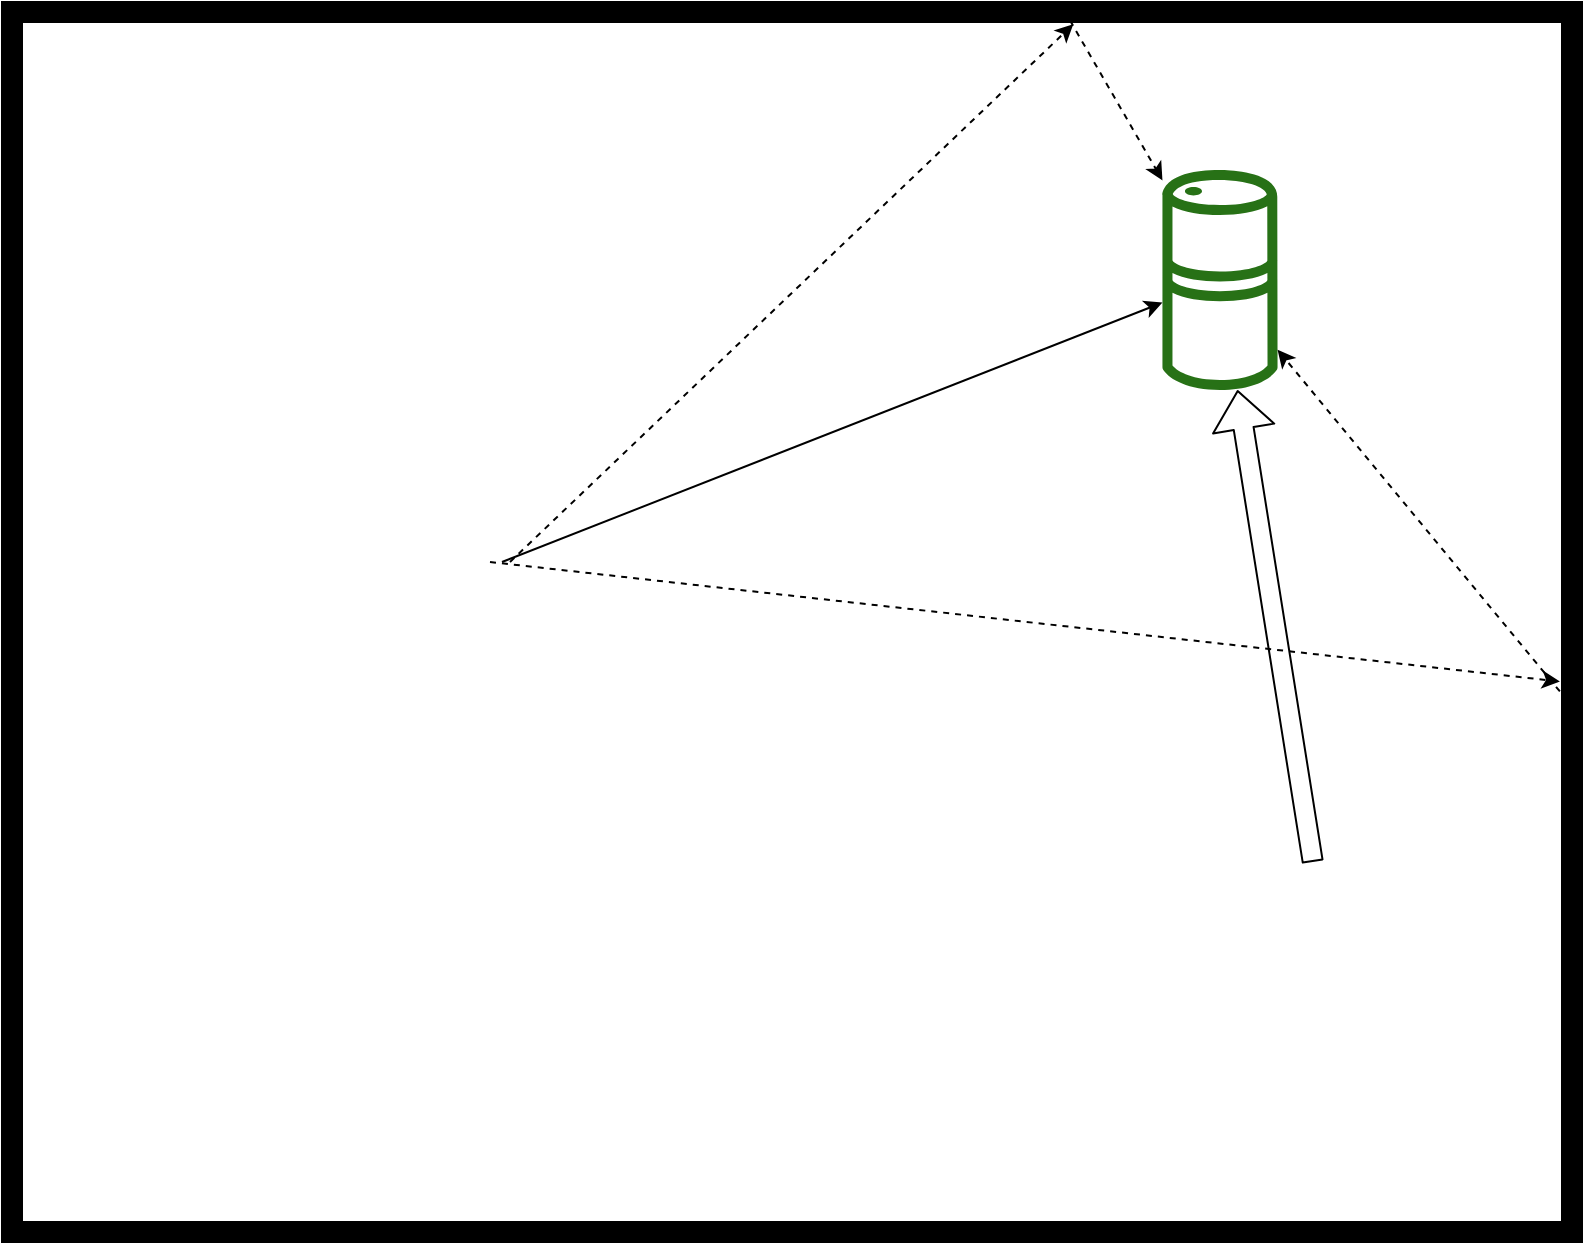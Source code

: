 <mxfile version="10.7.1" type="github"><diagram id="8r5Im1--TehJvG1SZ7P5" name="Page-1"><mxGraphModel dx="1874" dy="1155" grid="1" gridSize="10" guides="1" tooltips="1" connect="1" arrows="1" fold="1" page="1" pageScale="1" pageWidth="1169" pageHeight="827" math="0" shadow="0"><root><mxCell id="0"/><mxCell id="1" parent="0"/><mxCell id="9BDincF0KeumUk5wJfZw-5" value="" style="shape=image;html=1;verticalAlign=top;verticalLabelPosition=bottom;labelBackgroundColor=#ffffff;imageAspect=0;aspect=fixed;image=https://cdn4.iconfinder.com/data/icons/stick-figures-in-motion/100/stickfigure_9-128.png" parent="1" vertex="1"><mxGeometry x="280" y="420" width="208" height="208" as="geometry"/></mxCell><mxCell id="9BDincF0KeumUk5wJfZw-2" value="" style="outlineConnect=0;fontColor=#232F3E;gradientColor=none;fillColor=#277116;strokeColor=none;dashed=0;verticalLabelPosition=bottom;verticalAlign=top;align=center;html=1;fontSize=12;fontStyle=0;aspect=fixed;pointerEvents=1;shape=mxgraph.aws4.echo;" parent="1" vertex="1"><mxGeometry x="720" y="224" width="58" height="110" as="geometry"/></mxCell><mxCell id="9BDincF0KeumUk5wJfZw-6" value="" style="verticalLabelPosition=bottom;html=1;verticalAlign=top;align=center;shape=mxgraph.floorplan.room;fillColor=#000000;" parent="1" vertex="1"><mxGeometry x="140" y="140" width="790" height="620" as="geometry"/></mxCell><mxCell id="9BDincF0KeumUk5wJfZw-7" value="" style="endArrow=classic;html=1;" parent="1" target="9BDincF0KeumUk5wJfZw-2" edge="1"><mxGeometry width="50" height="50" relative="1" as="geometry"><mxPoint x="390" y="420" as="sourcePoint"/><mxPoint x="620" y="390" as="targetPoint"/></mxGeometry></mxCell><mxCell id="9BDincF0KeumUk5wJfZw-8" value="" style="endArrow=classic;html=1;exitX=0.5;exitY=0;exitDx=0;exitDy=0;entryX=0.986;entryY=0.548;entryDx=0;entryDy=0;entryPerimeter=0;dashed=1;" parent="1" source="9BDincF0KeumUk5wJfZw-5" target="9BDincF0KeumUk5wJfZw-6" edge="1"><mxGeometry width="50" height="50" relative="1" as="geometry"><mxPoint x="810" y="520" as="sourcePoint"/><mxPoint x="860" y="470" as="targetPoint"/></mxGeometry></mxCell><mxCell id="9BDincF0KeumUk5wJfZw-18" value="" style="endArrow=none;dashed=1;html=1;entryX=0.994;entryY=0.545;entryDx=0;entryDy=0;entryPerimeter=0;" parent="1" source="9BDincF0KeumUk5wJfZw-2" edge="1"><mxGeometry width="50" height="50" relative="1" as="geometry"><mxPoint x="777.804" y="311.569" as="sourcePoint"/><mxPoint x="772" y="334" as="targetPoint"/></mxGeometry></mxCell><mxCell id="9BDincF0KeumUk5wJfZw-22" value="" style="endArrow=classic;html=1;exitX=0.986;exitY=0.556;exitDx=0;exitDy=0;exitPerimeter=0;dashed=1;" parent="1" source="9BDincF0KeumUk5wJfZw-6" target="9BDincF0KeumUk5wJfZw-2" edge="1"><mxGeometry width="50" height="50" relative="1" as="geometry"><mxPoint x="790" y="400" as="sourcePoint"/><mxPoint x="840" y="350" as="targetPoint"/></mxGeometry></mxCell><mxCell id="9BDincF0KeumUk5wJfZw-23" value="" style="endArrow=classic;html=1;entryX=0.678;entryY=0.018;entryDx=0;entryDy=0;entryPerimeter=0;dashed=1;" parent="1" target="9BDincF0KeumUk5wJfZw-6" edge="1"><mxGeometry width="50" height="50" relative="1" as="geometry"><mxPoint x="394" y="420" as="sourcePoint"/><mxPoint x="929" y="490" as="targetPoint"/></mxGeometry></mxCell><mxCell id="9BDincF0KeumUk5wJfZw-24" value="" style="endArrow=classic;html=1;exitX=0.676;exitY=0.015;exitDx=0;exitDy=0;exitPerimeter=0;dashed=1;" parent="1" source="9BDincF0KeumUk5wJfZw-6" target="9BDincF0KeumUk5wJfZw-2" edge="1"><mxGeometry width="50" height="50" relative="1" as="geometry"><mxPoint x="929" y="495" as="sourcePoint"/><mxPoint x="787.804" y="323.904" as="targetPoint"/></mxGeometry></mxCell><mxCell id="4S3svD9nEHT3-gAz71Kw-2" value="" style="shape=image;html=1;verticalAlign=top;verticalLabelPosition=bottom;labelBackgroundColor=#ffffff;imageAspect=0;aspect=fixed;image=https://cdn2.iconfinder.com/data/icons/circle-icons-1/64/radio-128.png" vertex="1" parent="1"><mxGeometry x="750" y="570" width="108" height="108" as="geometry"/></mxCell><mxCell id="4S3svD9nEHT3-gAz71Kw-3" value="" style="endArrow=classic;html=1;shape=flexArrow;" edge="1" parent="1" source="4S3svD9nEHT3-gAz71Kw-2" target="9BDincF0KeumUk5wJfZw-2"><mxGeometry width="50" height="50" relative="1" as="geometry"><mxPoint x="650" y="530" as="sourcePoint"/><mxPoint x="700" y="480" as="targetPoint"/></mxGeometry></mxCell></root></mxGraphModel></diagram></mxfile>